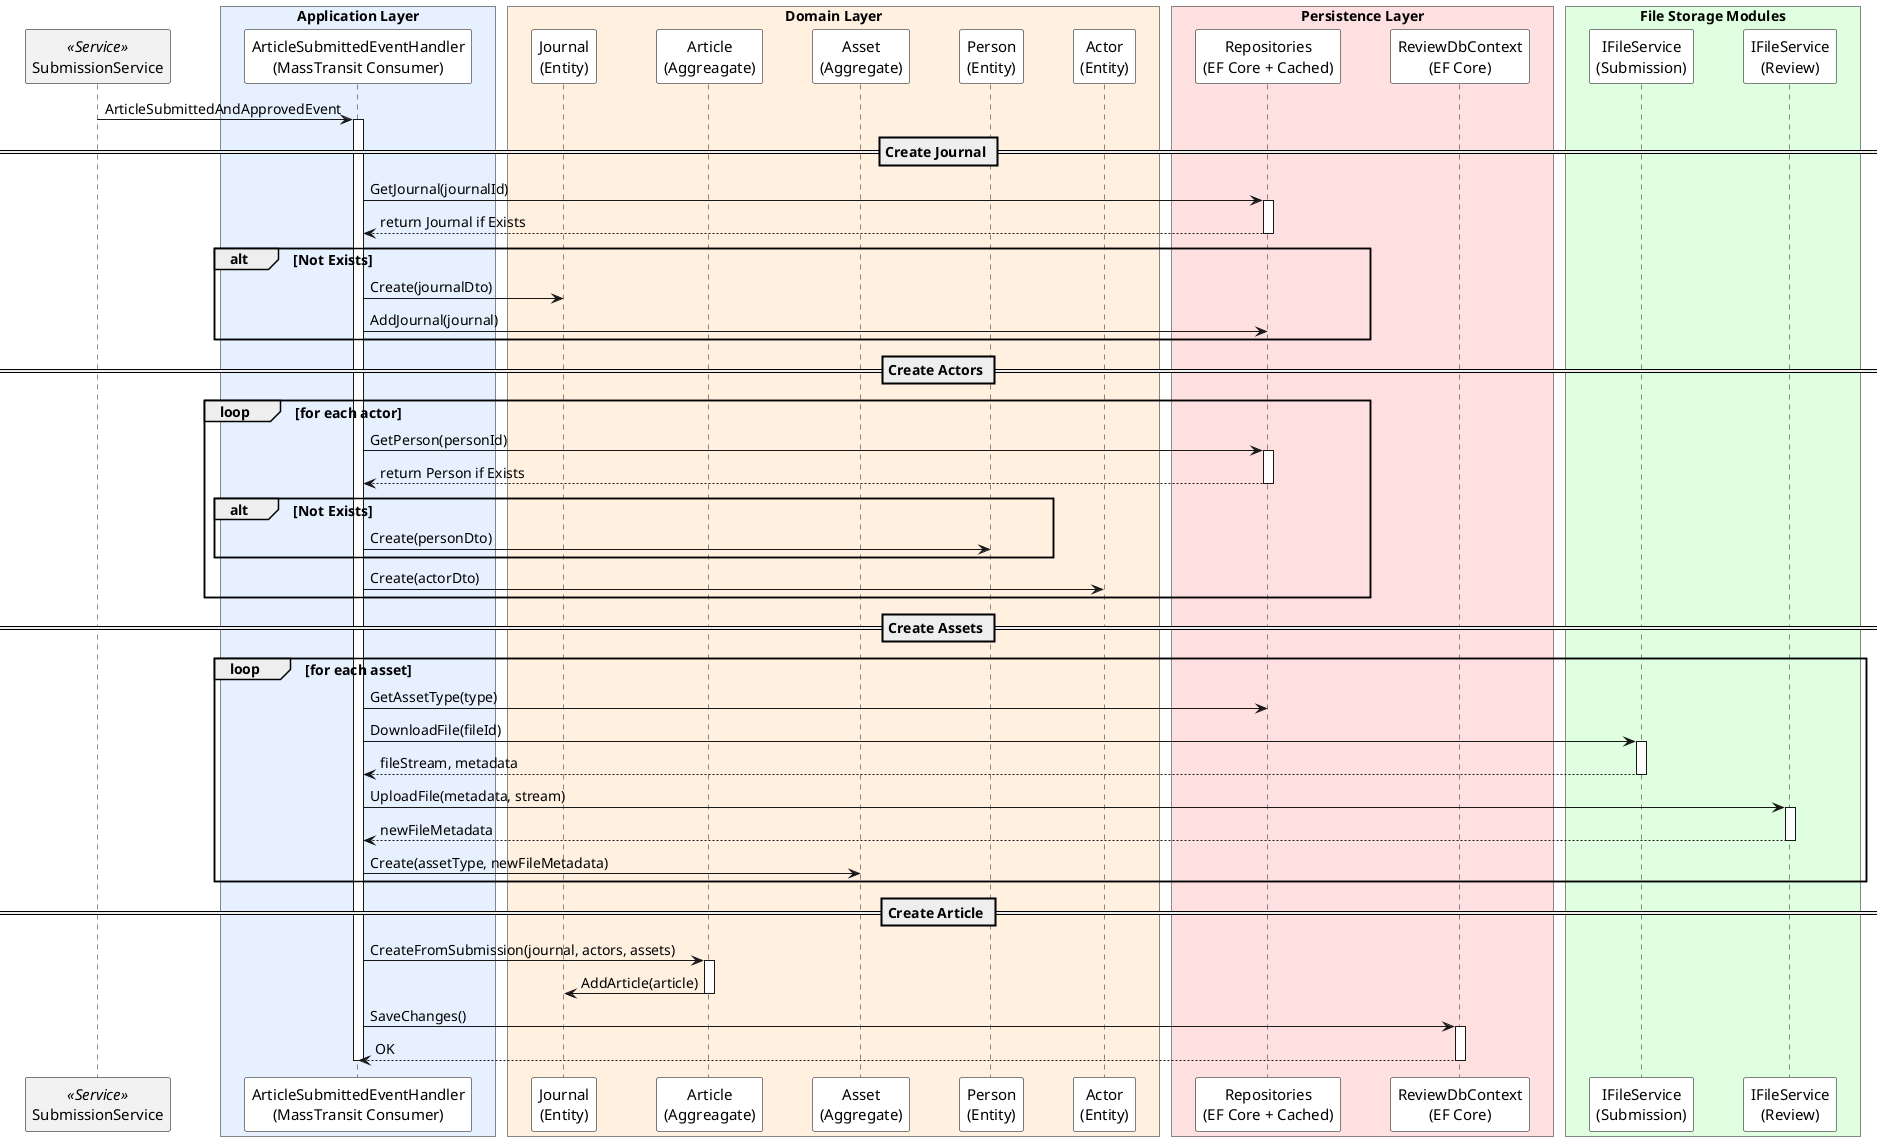 @startuml
skinparam DefaultFontSize 14
skinparam participant {
  FontSize 15
  BackgroundColor White
  BorderColor Black
}
'skinparam boxPadding 5

skinparam ParticipantPadding 20
'skinparam ParticipantMargin 30
skinparam BoxPadding 5
skinparam BboxBorderThickness 1
'skinparam BoxMargin 30

'actor SubmissionService
'participant SubmissionService as "SubmissionService\n(Microservice)"
skinparam ParticipantBackgroundColor<<Service>> #F2F2F2
participant SubmissionService as "SubmissionService" <<Service>>

box " Application Layer " #E6F0FF
  participant Handler as "ArticleSubmittedEventHandler\n(MassTransit Consumer)"
end box

box " Domain Layer " #FFF0E0
  participant Journal as "Journal\n(Entity)"
  participant Article as "Article\n(Aggreagate)"
  participant Asset as "Asset\n(Aggregate)"
  participant Person as "Person\n(Entity)"
  participant Actor as "Actor\n(Entity)"
end box

box " Persistence Layer " #FFE0E0
  participant Repositories as "Repositories\n(EF Core + Cached)"
  participant DbContext as "ReviewDbContext\n(EF Core)"
end box

box " File Storage Modules " #E0FFE0
  participant SubmissionFS as "IFileService\n(Submission)"
  participant ReviewFS as "IFileService\n(Review)"
end box

SubmissionService -> Handler : ArticleSubmittedAndApprovedEvent
activate Handler

== Create Journal ==
Handler -> Repositories : GetJournal(journalId)
activate Repositories
Repositories --> Handler : return Journal if Exists
deactivate Repositories

alt Not Exists
  Handler -> Journal : Create(journalDto)
  Handler -> Repositories : AddJournal(journal)
end

== Create Actors ==
loop for each actor
  Handler -> Repositories : GetPerson(personId)
  activate Repositories
  Repositories --> Handler : return Person if Exists
  deactivate Repositories
  alt Not Exists
    Handler -> Person : Create(personDto)
  end
  Handler -> Actor : Create(actorDto)  
end

== Create Assets ==
loop for each asset
  Handler -> Repositories : GetAssetType(type)
  Handler -> SubmissionFS : DownloadFile(fileId)
  activate SubmissionFS
  SubmissionFS --> Handler : fileStream, metadata
  deactivate SubmissionFS
  Handler -> ReviewFS : UploadFile(metadata, stream)
  activate ReviewFS
  ReviewFS --> Handler : newFileMetadata
  deactivate ReviewFS
  Handler -> Asset : Create(assetType, newFileMetadata)
end

== Create Article ==
Handler -> Article : CreateFromSubmission(journal, actors, assets)
activate Article
Article -> Journal : AddArticle(article)
deactivate Article

Handler -> DbContext : SaveChanges()
activate DbContext
DbContext --> Handler : OK
deactivate DbContext
deactivate Handler
@enduml
